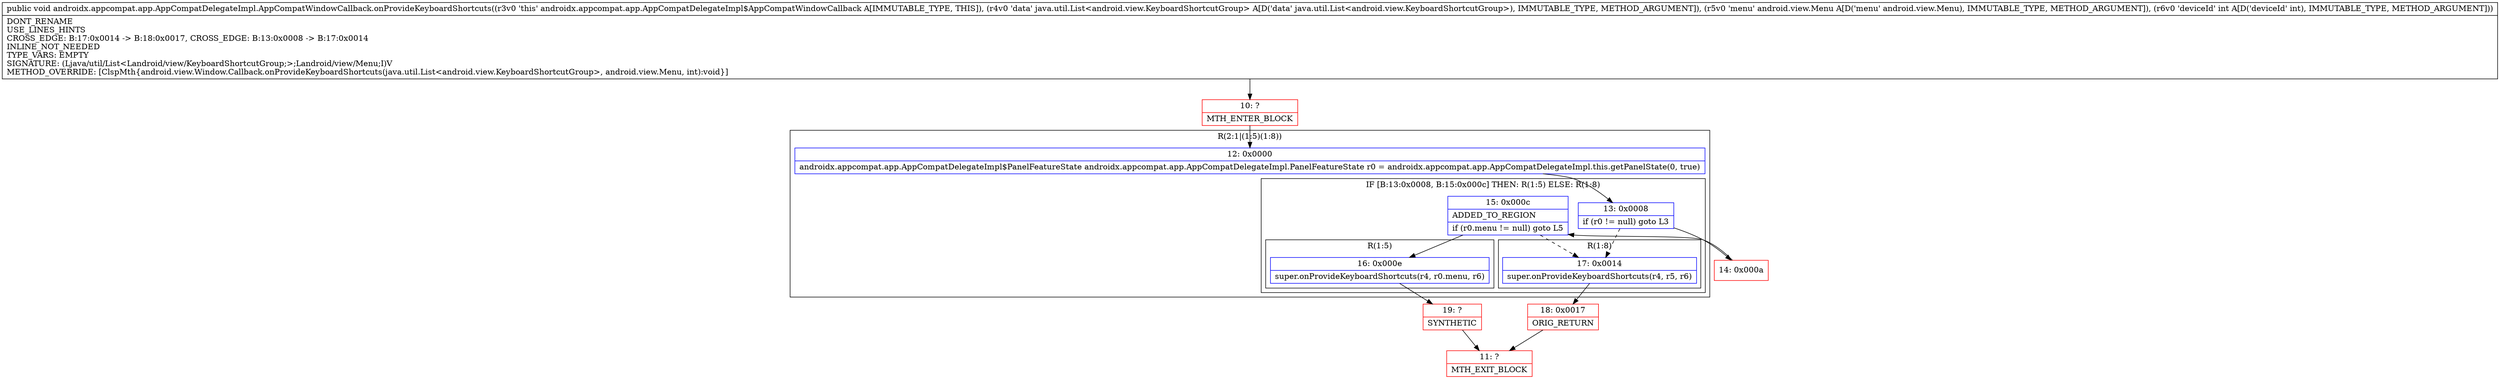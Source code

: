 digraph "CFG forandroidx.appcompat.app.AppCompatDelegateImpl.AppCompatWindowCallback.onProvideKeyboardShortcuts(Ljava\/util\/List;Landroid\/view\/Menu;I)V" {
subgraph cluster_Region_1713395873 {
label = "R(2:1|(1:5)(1:8))";
node [shape=record,color=blue];
Node_12 [shape=record,label="{12\:\ 0x0000|androidx.appcompat.app.AppCompatDelegateImpl$PanelFeatureState androidx.appcompat.app.AppCompatDelegateImpl.PanelFeatureState r0 = androidx.appcompat.app.AppCompatDelegateImpl.this.getPanelState(0, true)\l}"];
subgraph cluster_IfRegion_1783771715 {
label = "IF [B:13:0x0008, B:15:0x000c] THEN: R(1:5) ELSE: R(1:8)";
node [shape=record,color=blue];
Node_13 [shape=record,label="{13\:\ 0x0008|if (r0 != null) goto L3\l}"];
Node_15 [shape=record,label="{15\:\ 0x000c|ADDED_TO_REGION\l|if (r0.menu != null) goto L5\l}"];
subgraph cluster_Region_1338518148 {
label = "R(1:5)";
node [shape=record,color=blue];
Node_16 [shape=record,label="{16\:\ 0x000e|super.onProvideKeyboardShortcuts(r4, r0.menu, r6)\l}"];
}
subgraph cluster_Region_770707581 {
label = "R(1:8)";
node [shape=record,color=blue];
Node_17 [shape=record,label="{17\:\ 0x0014|super.onProvideKeyboardShortcuts(r4, r5, r6)\l}"];
}
}
}
Node_10 [shape=record,color=red,label="{10\:\ ?|MTH_ENTER_BLOCK\l}"];
Node_14 [shape=record,color=red,label="{14\:\ 0x000a}"];
Node_19 [shape=record,color=red,label="{19\:\ ?|SYNTHETIC\l}"];
Node_11 [shape=record,color=red,label="{11\:\ ?|MTH_EXIT_BLOCK\l}"];
Node_18 [shape=record,color=red,label="{18\:\ 0x0017|ORIG_RETURN\l}"];
MethodNode[shape=record,label="{public void androidx.appcompat.app.AppCompatDelegateImpl.AppCompatWindowCallback.onProvideKeyboardShortcuts((r3v0 'this' androidx.appcompat.app.AppCompatDelegateImpl$AppCompatWindowCallback A[IMMUTABLE_TYPE, THIS]), (r4v0 'data' java.util.List\<android.view.KeyboardShortcutGroup\> A[D('data' java.util.List\<android.view.KeyboardShortcutGroup\>), IMMUTABLE_TYPE, METHOD_ARGUMENT]), (r5v0 'menu' android.view.Menu A[D('menu' android.view.Menu), IMMUTABLE_TYPE, METHOD_ARGUMENT]), (r6v0 'deviceId' int A[D('deviceId' int), IMMUTABLE_TYPE, METHOD_ARGUMENT]))  | DONT_RENAME\lUSE_LINES_HINTS\lCROSS_EDGE: B:17:0x0014 \-\> B:18:0x0017, CROSS_EDGE: B:13:0x0008 \-\> B:17:0x0014\lINLINE_NOT_NEEDED\lTYPE_VARS: EMPTY\lSIGNATURE: (Ljava\/util\/List\<Landroid\/view\/KeyboardShortcutGroup;\>;Landroid\/view\/Menu;I)V\lMETHOD_OVERRIDE: [ClspMth\{android.view.Window.Callback.onProvideKeyboardShortcuts(java.util.List\<android.view.KeyboardShortcutGroup\>, android.view.Menu, int):void\}]\l}"];
MethodNode -> Node_10;Node_12 -> Node_13;
Node_13 -> Node_14;
Node_13 -> Node_17[style=dashed];
Node_15 -> Node_16;
Node_15 -> Node_17[style=dashed];
Node_16 -> Node_19;
Node_17 -> Node_18;
Node_10 -> Node_12;
Node_14 -> Node_15;
Node_19 -> Node_11;
Node_18 -> Node_11;
}

